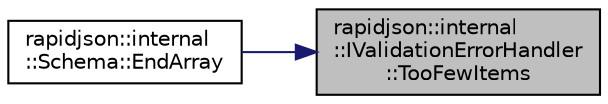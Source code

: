 digraph "rapidjson::internal::IValidationErrorHandler::TooFewItems"
{
 // INTERACTIVE_SVG=YES
 // LATEX_PDF_SIZE
  edge [fontname="Helvetica",fontsize="10",labelfontname="Helvetica",labelfontsize="10"];
  node [fontname="Helvetica",fontsize="10",shape=record];
  rankdir="RL";
  Node95 [label="rapidjson::internal\l::IValidationErrorHandler\l::TooFewItems",height=0.2,width=0.4,color="black", fillcolor="grey75", style="filled", fontcolor="black",tooltip=" "];
  Node95 -> Node96 [dir="back",color="midnightblue",fontsize="10",style="solid",fontname="Helvetica"];
  Node96 [label="rapidjson::internal\l::Schema::EndArray",height=0.2,width=0.4,color="black", fillcolor="white", style="filled",URL="$classrapidjson_1_1internal_1_1_schema.html#ae2beb58e80015e84b276f38b8f699bd8",tooltip=" "];
}
